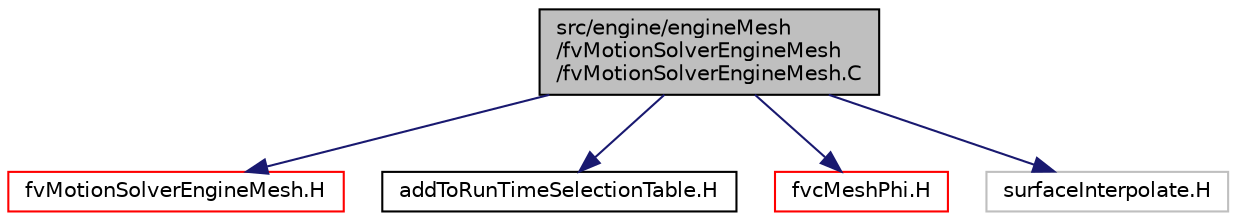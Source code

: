 digraph "src/engine/engineMesh/fvMotionSolverEngineMesh/fvMotionSolverEngineMesh.C"
{
  bgcolor="transparent";
  edge [fontname="Helvetica",fontsize="10",labelfontname="Helvetica",labelfontsize="10"];
  node [fontname="Helvetica",fontsize="10",shape=record];
  Node0 [label="src/engine/engineMesh\l/fvMotionSolverEngineMesh\l/fvMotionSolverEngineMesh.C",height=0.2,width=0.4,color="black", fillcolor="grey75", style="filled", fontcolor="black"];
  Node0 -> Node1 [color="midnightblue",fontsize="10",style="solid",fontname="Helvetica"];
  Node1 [label="fvMotionSolverEngineMesh.H",height=0.2,width=0.4,color="red",URL="$a01049.html"];
  Node0 -> Node348 [color="midnightblue",fontsize="10",style="solid",fontname="Helvetica"];
  Node348 [label="addToRunTimeSelectionTable.H",height=0.2,width=0.4,color="black",URL="$a09989.html",tooltip="Macros for easy insertion into run-time selection tables. "];
  Node0 -> Node349 [color="midnightblue",fontsize="10",style="solid",fontname="Helvetica"];
  Node349 [label="fvcMeshPhi.H",height=0.2,width=0.4,color="red",URL="$a03167.html",tooltip="Calculate the mesh motion flux and convert fluxes from absolute to relative and back. "];
  Node0 -> Node350 [color="midnightblue",fontsize="10",style="solid",fontname="Helvetica"];
  Node350 [label="surfaceInterpolate.H",height=0.2,width=0.4,color="grey75"];
}
